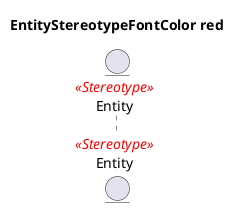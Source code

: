 @startuml
'!include ../../../plantuml-styles/plantuml-ae-skinparam-ex.iuml

skinparam EntityStereotypeFontColor red

title EntityStereotypeFontColor red

entity Entity <<Stereotype>>
@enduml